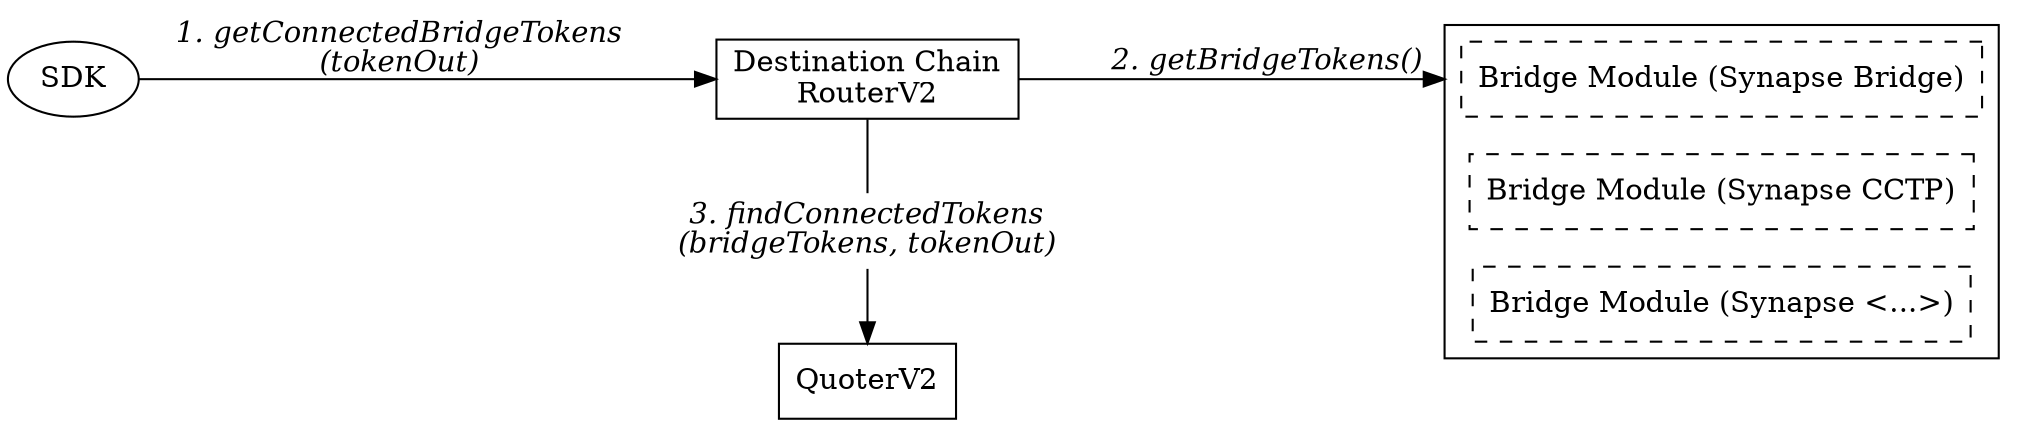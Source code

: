 digraph {
    compound = true;
    
    sdk [label = "SDK";];
    router [label = "Destination Chain\nRouterV2";shape = rect;];
    findConnectedTokens [label = <<I>3. findConnectedTokens<br></br>(bridgeTokens, tokenOut)</I>>;shape = none;];
    quoter [label = "QuoterV2";shape = rect;];
    
    rankdir = "LR";
    sdk -> router [label = <<I>1. getConnectedBridgeTokens<br></br>(tokenOut)</I>>;];
    
    subgraph cluster1 {
        node [shape = rect; style = dashed;];
        module1 [label = "Bridge Module (Synapse Bridge)";];
        module2 [label = "Bridge Module (Synapse CCTP)";];
        module3 [label = "Bridge Module (Synapse <...>)";];
    }
    
    subgraph {
        rank = same;
        router -> findConnectedTokens [dir = none;];
        findConnectedTokens -> quoter;
    }
    
    router -> module1 [label = <<I>2. getBridgeTokens()</I>>; lhead = cluster1;];
}